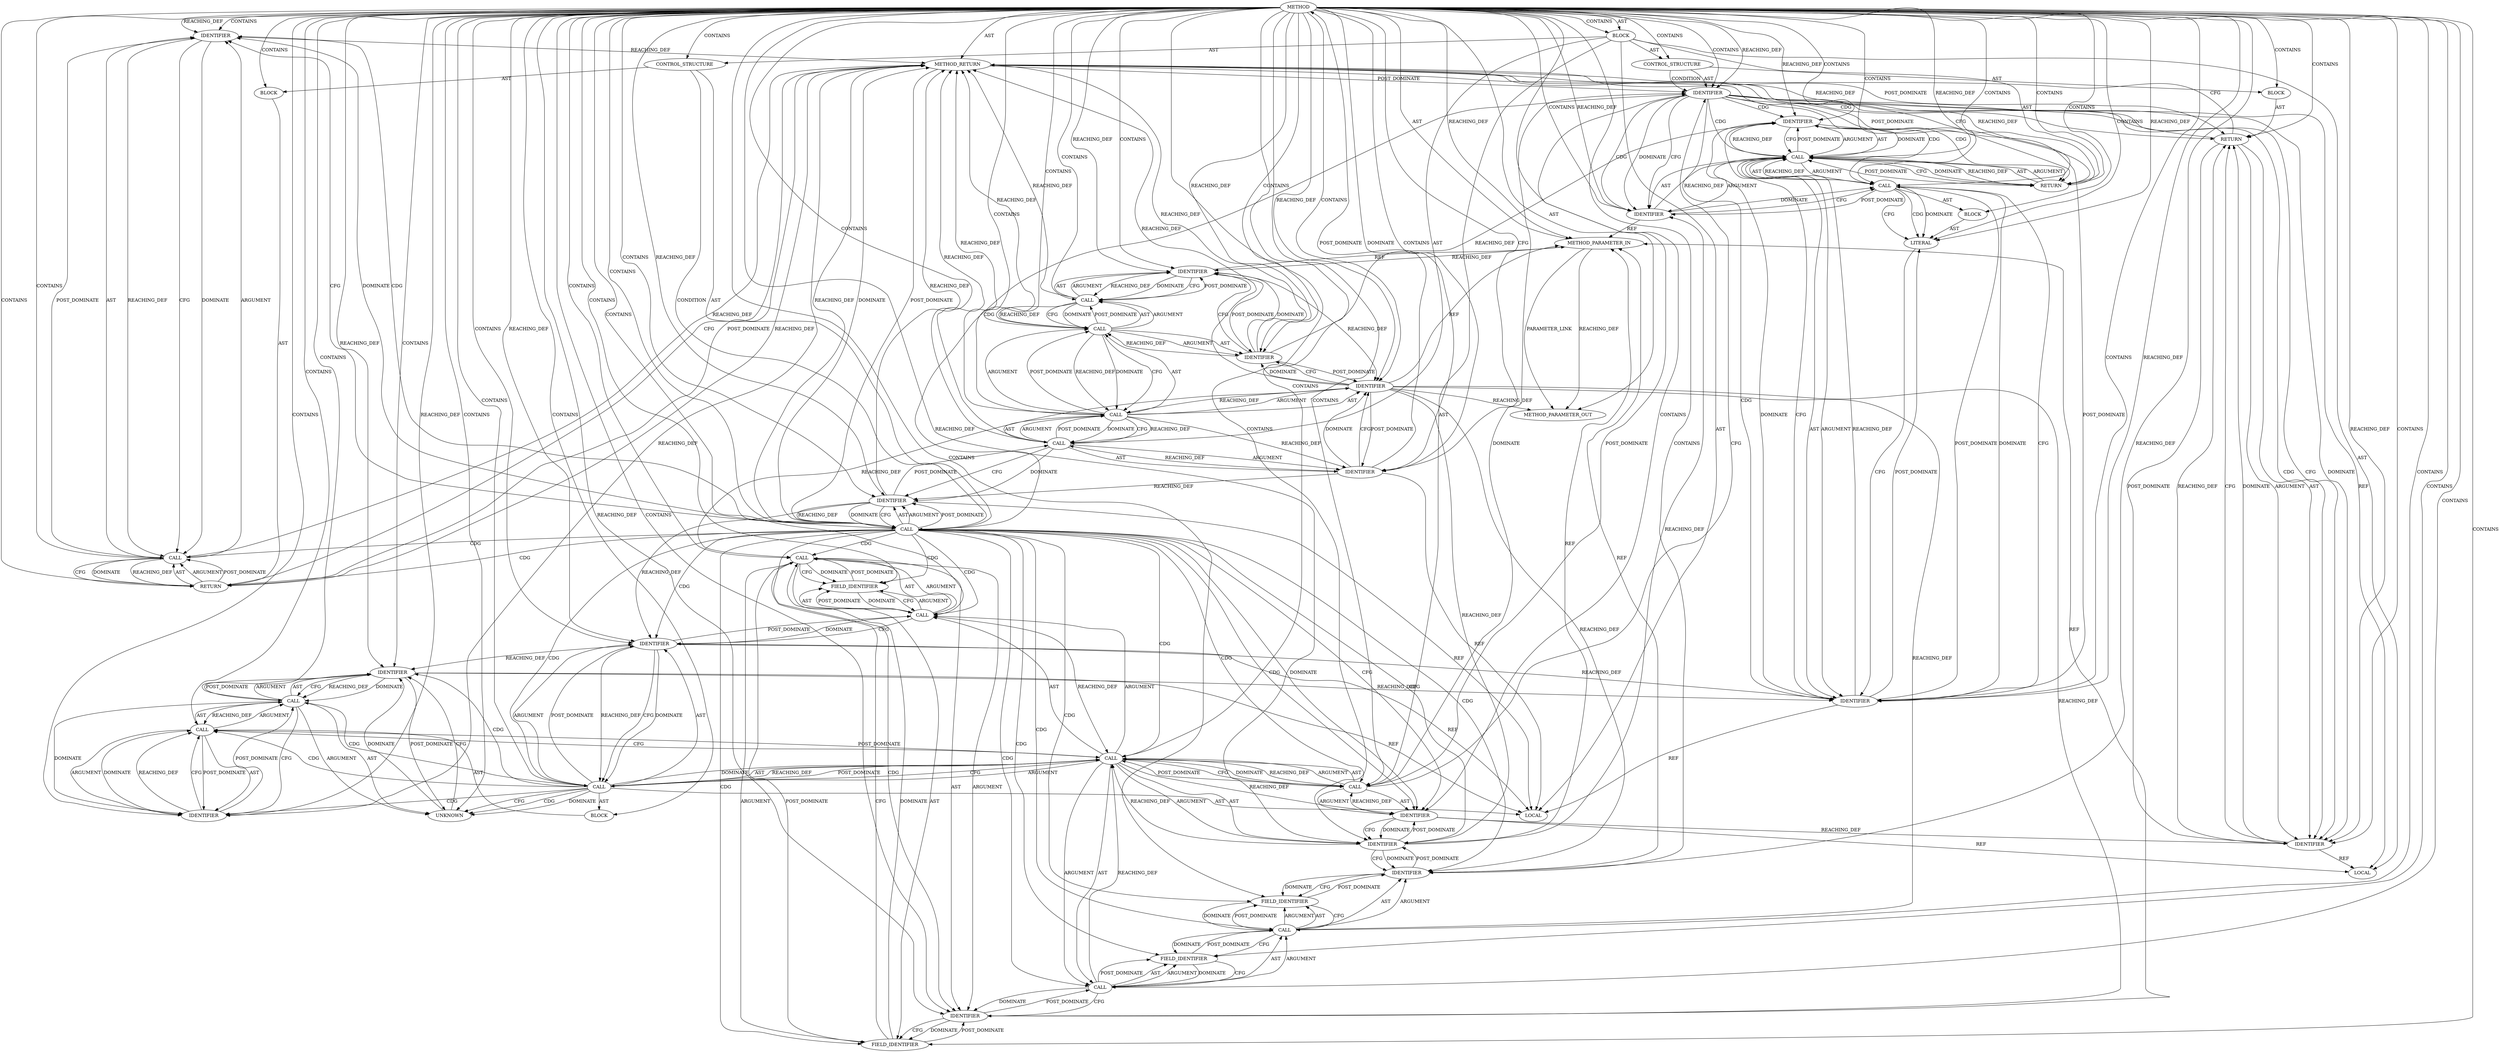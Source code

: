 digraph {
  4312 [label=METHOD COLUMN_NUMBER=1 LINE_NUMBER=1346 COLUMN_NUMBER_END=5 IS_EXTERNAL=false SIGNATURE="int prepare_auth_signature (ceph_connection*)" NAME="prepare_auth_signature" AST_PARENT_TYPE="TYPE_DECL" AST_PARENT_FULL_NAME="messenger_v2.c:<global>" ORDER=66 CODE="static int prepare_auth_signature(struct ceph_connection *con)
{
	void *buf;
	int ret;

	buf = alloc_conn_buf(con, head_onwire_len(SHA256_DIGEST_SIZE,
						  con_secure(con)));
	if (!buf)
		return -ENOMEM;

	ret = hmac_sha256(con, con->v2.in_sign_kvecs, con->v2.in_sign_kvec_cnt,
			  CTRL_BODY(buf));
	if (ret)
		return ret;

	return prepare_control(con, FRAME_TAG_AUTH_SIGNATURE, buf,
			       SHA256_DIGEST_SIZE);
}" FULL_NAME="prepare_auth_signature" LINE_NUMBER_END=1357 FILENAME="messenger_v2.c"]
  4331 [label=IDENTIFIER ORDER=1 ARGUMENT_INDEX=1 CODE="ENOMEM" COLUMN_NUMBER=11 LINE_NUMBER=1354 TYPE_FULL_NAME="ANY" NAME="ENOMEM"]
  4367 [label=METHOD_RETURN ORDER=3 CODE="RET" COLUMN_NUMBER=1 LINE_NUMBER=1346 TYPE_FULL_NAME="int" EVALUATION_STRATEGY="BY_VALUE"]
  4358 [label=IDENTIFIER ORDER=1 ARGUMENT_INDEX=-1 CODE="ret" COLUMN_NUMBER=10 LINE_NUMBER=1359 TYPE_FULL_NAME="int" NAME="ret"]
  4357 [label=RETURN ORDER=1 ARGUMENT_INDEX=1 CODE="return ret;" COLUMN_NUMBER=3 LINE_NUMBER=1359]
  4348 [label=BLOCK ORDER=3 ARGUMENT_INDEX=1 CODE="<empty>" TYPE_FULL_NAME="void"]
  4338 [label=IDENTIFIER ORDER=1 ARGUMENT_INDEX=1 CODE="con" COLUMN_NUMBER=25 LINE_NUMBER=1356 TYPE_FULL_NAME="ceph_connection*" NAME="con"]
  4328 [label=BLOCK ORDER=2 ARGUMENT_INDEX=-1 CODE="<empty>" COLUMN_NUMBER=3 LINE_NUMBER=1354 TYPE_FULL_NAME="void"]
  4366 [label=IDENTIFIER ORDER=4 ARGUMENT_INDEX=4 CODE="SHA256_DIGEST_SIZE" COLUMN_NUMBER=11 LINE_NUMBER=1362 TYPE_FULL_NAME="ANY" NAME="SHA256_DIGEST_SIZE"]
  4351 [label=UNKNOWN ORDER=1 PARSER_TYPE_NAME="CASTTypeId" ARGUMENT_INDEX=1 CODE="void *" COLUMN_NUMBER=6 LINE_NUMBER=1357 TYPE_FULL_NAME="<empty>" CONTAINED_REF="<empty>"]
  4364 [label=LITERAL ORDER=1 ARGUMENT_INDEX=1 CODE="7" COLUMN_NUMBER=30 LINE_NUMBER=1361 TYPE_FULL_NAME="int"]
  4330 [label=CALL ORDER=1 ARGUMENT_INDEX=-1 CODE="-ENOMEM" COLUMN_NUMBER=10 METHOD_FULL_NAME="<operator>.minus" LINE_NUMBER=1354 TYPE_FULL_NAME="<empty>" DISPATCH_TYPE="STATIC_DISPATCH" SIGNATURE="" NAME="<operator>.minus"]
  4355 [label=IDENTIFIER ORDER=1 ARGUMENT_INDEX=-1 CODE="ret" COLUMN_NUMBER=6 LINE_NUMBER=1358 TYPE_FULL_NAME="int" NAME="ret"]
  4323 [label=CALL ORDER=2 ARGUMENT_INDEX=2 CODE="con_secure(con)" COLUMN_NUMBER=9 METHOD_FULL_NAME="con_secure" LINE_NUMBER=1352 TYPE_FULL_NAME="<empty>" DISPATCH_TYPE="STATIC_DISPATCH" SIGNATURE="" NAME="con_secure"]
  4362 [label=CALL ORDER=2 ARGUMENT_INDEX=2 CODE="FRAME_TAG_AUTH_SIGNATURE" COLUMN_NUMBER=30 METHOD_FULL_NAME="messenger_v2.c:36:36:FRAME_TAG_AUTH_SIGNATURE:0" LINE_NUMBER=1361 TYPE_FULL_NAME="int" DISPATCH_TYPE="INLINED" SIGNATURE="" NAME="FRAME_TAG_AUTH_SIGNATURE"]
  4326 [label=CALL ORDER=1 ARGUMENT_INDEX=-1 CODE="!buf" COLUMN_NUMBER=6 METHOD_FULL_NAME="<operator>.logicalNot" LINE_NUMBER=1353 TYPE_FULL_NAME="<empty>" DISPATCH_TYPE="STATIC_DISPATCH" SIGNATURE="" NAME="<operator>.logicalNot"]
  4320 [label=IDENTIFIER ORDER=1 ARGUMENT_INDEX=1 CODE="con" COLUMN_NUMBER=23 LINE_NUMBER=1351 TYPE_FULL_NAME="ceph_connection*" NAME="con"]
  4356 [label=BLOCK ORDER=2 ARGUMENT_INDEX=-1 CODE="<empty>" COLUMN_NUMBER=3 LINE_NUMBER=1359 TYPE_FULL_NAME="void"]
  4319 [label=CALL ORDER=2 ARGUMENT_INDEX=2 CODE="alloc_conn_buf(con, head_onwire_len(SHA256_DIGEST_SIZE,
						  con_secure(con)))" COLUMN_NUMBER=8 METHOD_FULL_NAME="alloc_conn_buf" LINE_NUMBER=1351 TYPE_FULL_NAME="<empty>" DISPATCH_TYPE="STATIC_DISPATCH" SIGNATURE="" NAME="alloc_conn_buf"]
  4352 [label=IDENTIFIER ORDER=2 ARGUMENT_INDEX=2 CODE="buf" COLUMN_NUMBER=6 LINE_NUMBER=1357 TYPE_FULL_NAME="void*" NAME="buf"]
  4327 [label=IDENTIFIER ORDER=1 ARGUMENT_INDEX=1 CODE="buf" COLUMN_NUMBER=7 LINE_NUMBER=1353 TYPE_FULL_NAME="void*" NAME="buf"]
  4347 [label=IDENTIFIER ORDER=1 ARGUMENT_INDEX=1 CODE="buf" COLUMN_NUMBER=6 LINE_NUMBER=1357 TYPE_FULL_NAME="void*" NAME="buf"]
  4316 [label=LOCAL ORDER=2 CODE="int ret" COLUMN_NUMBER=6 LINE_NUMBER=1349 TYPE_FULL_NAME="int" NAME="ret"]
  4337 [label=CALL ORDER=1 ARGUMENT_INDEX=1 CODE="con->v2" COLUMN_NUMBER=25 METHOD_FULL_NAME="<operator>.indirectFieldAccess" LINE_NUMBER=1356 TYPE_FULL_NAME="<empty>" DISPATCH_TYPE="STATIC_DISPATCH" SIGNATURE="" NAME="<operator>.indirectFieldAccess"]
  4339 [label=FIELD_IDENTIFIER ORDER=2 ARGUMENT_INDEX=2 CODE="v2" COLUMN_NUMBER=25 LINE_NUMBER=1356 CANONICAL_NAME="v2"]
  4360 [label=CALL ORDER=1 ARGUMENT_INDEX=-1 CODE="prepare_control(con, FRAME_TAG_AUTH_SIGNATURE, buf,
			       SHA256_DIGEST_SIZE)" COLUMN_NUMBER=9 METHOD_FULL_NAME="prepare_control" LINE_NUMBER=1361 TYPE_FULL_NAME="<empty>" DISPATCH_TYPE="STATIC_DISPATCH" SIGNATURE="" NAME="prepare_control"]
  4346 [label=CALL ORDER=4 ARGUMENT_INDEX=4 CODE="CTRL_BODY(buf)" COLUMN_NUMBER=6 METHOD_FULL_NAME="messenger_v2.c:71:71:CTRL_BODY:1" LINE_NUMBER=1357 TYPE_FULL_NAME="ANY" DISPATCH_TYPE="INLINED" SIGNATURE="" NAME="CTRL_BODY"]
  4365 [label=IDENTIFIER ORDER=3 ARGUMENT_INDEX=3 CODE="buf" COLUMN_NUMBER=56 LINE_NUMBER=1361 TYPE_FULL_NAME="void*" NAME="buf"]
  4313 [label=METHOD_PARAMETER_IN ORDER=1 CODE="struct ceph_connection *con" IS_VARIADIC=false COLUMN_NUMBER=35 LINE_NUMBER=1346 TYPE_FULL_NAME="ceph_connection*" EVALUATION_STRATEGY="BY_VALUE" INDEX=1 NAME="con"]
  4341 [label=CALL ORDER=3 ARGUMENT_INDEX=3 CODE="con->v2.in_sign_kvec_cnt" COLUMN_NUMBER=48 METHOD_FULL_NAME="<operator>.fieldAccess" LINE_NUMBER=1356 TYPE_FULL_NAME="<empty>" DISPATCH_TYPE="STATIC_DISPATCH" SIGNATURE="" NAME="<operator>.fieldAccess"]
  4334 [label=CALL ORDER=2 ARGUMENT_INDEX=2 CODE="hmac_sha256(con, con->v2.in_sign_kvecs, con->v2.in_sign_kvec_cnt,
			  CTRL_BODY(buf))" COLUMN_NUMBER=8 METHOD_FULL_NAME="hmac_sha256" LINE_NUMBER=1356 TYPE_FULL_NAME="<empty>" DISPATCH_TYPE="STATIC_DISPATCH" SIGNATURE="" NAME="hmac_sha256"]
  4336 [label=CALL ORDER=2 ARGUMENT_INDEX=2 CODE="con->v2.in_sign_kvecs" COLUMN_NUMBER=25 METHOD_FULL_NAME="<operator>.fieldAccess" LINE_NUMBER=1356 TYPE_FULL_NAME="<empty>" DISPATCH_TYPE="STATIC_DISPATCH" SIGNATURE="" NAME="<operator>.fieldAccess"]
  4363 [label=BLOCK ORDER=1 ARGUMENT_INDEX=1 CODE="<empty>" TYPE_FULL_NAME="void"]
  4325 [label=CONTROL_STRUCTURE CONTROL_STRUCTURE_TYPE="IF" ORDER=4 PARSER_TYPE_NAME="CASTIfStatement" ARGUMENT_INDEX=-1 CODE="if (!buf)" COLUMN_NUMBER=2 LINE_NUMBER=1353]
  4361 [label=IDENTIFIER ORDER=1 ARGUMENT_INDEX=1 CODE="con" COLUMN_NUMBER=25 LINE_NUMBER=1361 TYPE_FULL_NAME="ceph_connection*" NAME="con"]
  4318 [label=IDENTIFIER ORDER=1 ARGUMENT_INDEX=1 CODE="buf" COLUMN_NUMBER=2 LINE_NUMBER=1351 TYPE_FULL_NAME="void*" NAME="buf"]
  4324 [label=IDENTIFIER ORDER=1 ARGUMENT_INDEX=1 CODE="con" COLUMN_NUMBER=20 LINE_NUMBER=1352 TYPE_FULL_NAME="ceph_connection*" NAME="con"]
  4340 [label=FIELD_IDENTIFIER ORDER=2 ARGUMENT_INDEX=2 CODE="in_sign_kvecs" COLUMN_NUMBER=25 LINE_NUMBER=1356 CANONICAL_NAME="in_sign_kvecs"]
  4333 [label=IDENTIFIER ORDER=1 ARGUMENT_INDEX=1 CODE="ret" COLUMN_NUMBER=2 LINE_NUMBER=1356 TYPE_FULL_NAME="int" NAME="ret"]
  4321 [label=CALL ORDER=2 ARGUMENT_INDEX=2 CODE="head_onwire_len(SHA256_DIGEST_SIZE,
						  con_secure(con))" COLUMN_NUMBER=28 METHOD_FULL_NAME="head_onwire_len" LINE_NUMBER=1351 TYPE_FULL_NAME="<empty>" DISPATCH_TYPE="STATIC_DISPATCH" SIGNATURE="" NAME="head_onwire_len"]
  4359 [label=RETURN ORDER=7 ARGUMENT_INDEX=-1 CODE="return prepare_control(con, FRAME_TAG_AUTH_SIGNATURE, buf,
			       SHA256_DIGEST_SIZE);" COLUMN_NUMBER=2 LINE_NUMBER=1361]
  13140 [label=METHOD_PARAMETER_OUT ORDER=1 CODE="struct ceph_connection *con" IS_VARIADIC=false COLUMN_NUMBER=35 LINE_NUMBER=1346 TYPE_FULL_NAME="ceph_connection*" EVALUATION_STRATEGY="BY_VALUE" INDEX=1 NAME="con"]
  4314 [label=BLOCK ORDER=2 ARGUMENT_INDEX=-1 CODE="{
	void *buf;
	int ret;

	buf = alloc_conn_buf(con, head_onwire_len(SHA256_DIGEST_SIZE,
						  con_secure(con)));
	if (!buf)
		return -ENOMEM;

	ret = hmac_sha256(con, con->v2.in_sign_kvecs, con->v2.in_sign_kvec_cnt,
			  CTRL_BODY(buf));
	if (ret)
		return ret;

	return prepare_control(con, FRAME_TAG_AUTH_SIGNATURE, buf,
			       SHA256_DIGEST_SIZE);
}" COLUMN_NUMBER=1 LINE_NUMBER=1347 TYPE_FULL_NAME="void"]
  4345 [label=FIELD_IDENTIFIER ORDER=2 ARGUMENT_INDEX=2 CODE="in_sign_kvec_cnt" COLUMN_NUMBER=48 LINE_NUMBER=1356 CANONICAL_NAME="in_sign_kvec_cnt"]
  4343 [label=IDENTIFIER ORDER=1 ARGUMENT_INDEX=1 CODE="con" COLUMN_NUMBER=48 LINE_NUMBER=1356 TYPE_FULL_NAME="ceph_connection*" NAME="con"]
  4335 [label=IDENTIFIER ORDER=1 ARGUMENT_INDEX=1 CODE="con" COLUMN_NUMBER=20 LINE_NUMBER=1356 TYPE_FULL_NAME="ceph_connection*" NAME="con"]
  4317 [label=CALL ORDER=3 ARGUMENT_INDEX=-1 CODE="buf = alloc_conn_buf(con, head_onwire_len(SHA256_DIGEST_SIZE,
						  con_secure(con)))" COLUMN_NUMBER=2 METHOD_FULL_NAME="<operator>.assignment" LINE_NUMBER=1351 TYPE_FULL_NAME="<empty>" DISPATCH_TYPE="STATIC_DISPATCH" SIGNATURE="" NAME="<operator>.assignment"]
  4344 [label=FIELD_IDENTIFIER ORDER=2 ARGUMENT_INDEX=2 CODE="v2" COLUMN_NUMBER=48 LINE_NUMBER=1356 CANONICAL_NAME="v2"]
  4315 [label=LOCAL ORDER=1 CODE="void* buf" COLUMN_NUMBER=7 LINE_NUMBER=1348 TYPE_FULL_NAME="void*" NAME="buf"]
  4329 [label=RETURN ORDER=1 ARGUMENT_INDEX=1 CODE="return -ENOMEM;" COLUMN_NUMBER=3 LINE_NUMBER=1354]
  4353 [label=IDENTIFIER ORDER=2 ARGUMENT_INDEX=2 CODE="CEPH_PREAMBLE_LEN" COLUMN_NUMBER=6 LINE_NUMBER=1357 TYPE_FULL_NAME="ANY" NAME="CEPH_PREAMBLE_LEN"]
  4350 [label=CALL ORDER=1 ARGUMENT_INDEX=1 CODE="(void *)(buf)" COLUMN_NUMBER=6 METHOD_FULL_NAME="<operator>.cast" LINE_NUMBER=1357 TYPE_FULL_NAME="<empty>" DISPATCH_TYPE="STATIC_DISPATCH" SIGNATURE="" NAME="<operator>.cast"]
  4322 [label=IDENTIFIER ORDER=1 ARGUMENT_INDEX=1 CODE="SHA256_DIGEST_SIZE" COLUMN_NUMBER=44 LINE_NUMBER=1351 TYPE_FULL_NAME="ANY" NAME="SHA256_DIGEST_SIZE"]
  4349 [label=CALL ORDER=1 ARGUMENT_INDEX=1 CODE="(void *)(buf) + CEPH_PREAMBLE_LEN" COLUMN_NUMBER=6 METHOD_FULL_NAME="<operator>.addition" LINE_NUMBER=1357 TYPE_FULL_NAME="<empty>" DISPATCH_TYPE="STATIC_DISPATCH" SIGNATURE="" NAME="<operator>.addition"]
  4332 [label=CALL ORDER=5 ARGUMENT_INDEX=-1 CODE="ret = hmac_sha256(con, con->v2.in_sign_kvecs, con->v2.in_sign_kvec_cnt,
			  CTRL_BODY(buf))" COLUMN_NUMBER=2 METHOD_FULL_NAME="<operator>.assignment" LINE_NUMBER=1356 TYPE_FULL_NAME="<empty>" DISPATCH_TYPE="STATIC_DISPATCH" SIGNATURE="" NAME="<operator>.assignment"]
  4342 [label=CALL ORDER=1 ARGUMENT_INDEX=1 CODE="con->v2" COLUMN_NUMBER=48 METHOD_FULL_NAME="<operator>.indirectFieldAccess" LINE_NUMBER=1356 TYPE_FULL_NAME="<empty>" DISPATCH_TYPE="STATIC_DISPATCH" SIGNATURE="" NAME="<operator>.indirectFieldAccess"]
  4354 [label=CONTROL_STRUCTURE CONTROL_STRUCTURE_TYPE="IF" ORDER=6 PARSER_TYPE_NAME="CASTIfStatement" ARGUMENT_INDEX=-1 CODE="if (ret)" COLUMN_NUMBER=2 LINE_NUMBER=1358]
  4326 -> 4345 [label=CDG ]
  4326 -> 4331 [label=CDG ]
  4312 -> 4313 [label=REACHING_DEF VARIABLE=""]
  4365 -> 4360 [label=REACHING_DEF VARIABLE="buf"]
  4361 -> 4313 [label=REF ]
  4341 -> 4345 [label=ARGUMENT ]
  4330 -> 4329 [label=CFG ]
  4312 -> 4365 [label=CONTAINS ]
  4334 -> 4341 [label=ARGUMENT ]
  4354 -> 4355 [label=CONDITION ]
  4362 -> 4365 [label=DOMINATE ]
  4312 -> 4356 [label=CONTAINS ]
  4312 -> 4340 [label=CONTAINS ]
  4321 -> 4322 [label=ARGUMENT ]
  4349 -> 4334 [label=CFG ]
  4320 -> 4335 [label=REACHING_DEF VARIABLE="con"]
  4312 -> 4358 [label=REACHING_DEF VARIABLE=""]
  4312 -> 4338 [label=CONTAINS ]
  4318 -> 4320 [label=DOMINATE ]
  4346 -> 4315 [label=AST ]
  4361 -> 4360 [label=REACHING_DEF VARIABLE="con"]
  4312 -> 4366 [label=REACHING_DEF VARIABLE=""]
  4317 -> 4319 [label=AST ]
  4312 -> 4320 [label=REACHING_DEF VARIABLE=""]
  4319 -> 4320 [label=ARGUMENT ]
  4322 -> 4321 [label=REACHING_DEF VARIABLE="SHA256_DIGEST_SIZE"]
  4362 -> 4360 [label=REACHING_DEF VARIABLE="FRAME_TAG_AUTH_SIGNATURE"]
  4320 -> 13140 [label=REACHING_DEF VARIABLE="con"]
  4312 -> 4341 [label=CONTAINS ]
  4312 -> 4353 [label=REACHING_DEF VARIABLE=""]
  4347 -> 4352 [label=REACHING_DEF VARIABLE="buf"]
  4312 -> 4347 [label=REACHING_DEF VARIABLE=""]
  4320 -> 4343 [label=REACHING_DEF VARIABLE="con"]
  4317 -> 4327 [label=DOMINATE ]
  4332 -> 4334 [label=ARGUMENT ]
  4366 -> 4360 [label=DOMINATE ]
  4319 -> 4321 [label=AST ]
  4320 -> 4322 [label=CFG ]
  4351 -> 4352 [label=CFG ]
  4312 -> 4332 [label=CONTAINS ]
  4312 -> 4337 [label=CONTAINS ]
  4312 -> 4344 [label=CONTAINS ]
  4333 -> 4316 [label=REF ]
  4343 -> 4344 [label=CFG ]
  4359 -> 4360 [label=AST ]
  4363 -> 4364 [label=AST ]
  4338 -> 4335 [label=POST_DOMINATE ]
  4346 -> 4352 [label=CDG ]
  4319 -> 4318 [label=REACHING_DEF VARIABLE="alloc_conn_buf(con, head_onwire_len(SHA256_DIGEST_SIZE,
						  con_secure(con)))"]
  4359 -> 4367 [label=CFG ]
  4319 -> 4317 [label=DOMINATE ]
  4312 -> 4325 [label=CONTAINS ]
  4337 -> 4340 [label=CFG ]
  4360 -> 4359 [label=CFG ]
  4322 -> 4367 [label=REACHING_DEF VARIABLE="SHA256_DIGEST_SIZE"]
  4312 -> 4320 [label=CONTAINS ]
  4312 -> 4317 [label=CONTAINS ]
  4352 -> 4350 [label=CFG ]
  4337 -> 4339 [label=POST_DOMINATE ]
  4355 -> 4361 [label=CDG ]
  4362 -> 4364 [label=CFG ]
  4349 -> 4353 [label=POST_DOMINATE ]
  4329 -> 4330 [label=AST ]
  4333 -> 4358 [label=REACHING_DEF VARIABLE="ret"]
  4365 -> 4366 [label=DOMINATE ]
  4326 -> 4341 [label=CDG ]
  4359 -> 4360 [label=ARGUMENT ]
  4328 -> 4329 [label=AST ]
  4312 -> 4327 [label=CONTAINS ]
  4312 -> 4323 [label=CONTAINS ]
  4367 -> 4329 [label=POST_DOMINATE ]
  4326 -> 4335 [label=CDG ]
  4341 -> 4334 [label=REACHING_DEF VARIABLE="con->v2.in_sign_kvec_cnt"]
  4321 -> 4323 [label=POST_DOMINATE ]
  4337 -> 4339 [label=ARGUMENT ]
  4337 -> 4338 [label=AST ]
  4335 -> 4338 [label=DOMINATE ]
  4319 -> 4320 [label=AST ]
  4365 -> 4315 [label=REF ]
  4360 -> 4361 [label=ARGUMENT ]
  4312 -> 4339 [label=CONTAINS ]
  4326 -> 4334 [label=CDG ]
  4366 -> 4360 [label=REACHING_DEF VARIABLE="SHA256_DIGEST_SIZE"]
  4335 -> 4361 [label=REACHING_DEF VARIABLE="con"]
  4367 -> 4359 [label=POST_DOMINATE ]
  4339 -> 4337 [label=CFG ]
  4338 -> 4339 [label=DOMINATE ]
  4334 -> 4333 [label=REACHING_DEF VARIABLE="hmac_sha256(con, con->v2.in_sign_kvecs, con->v2.in_sign_kvec_cnt,
			  CTRL_BODY(buf))"]
  4355 -> 4366 [label=CDG ]
  4331 -> 4330 [label=REACHING_DEF VARIABLE="ENOMEM"]
  4324 -> 4323 [label=REACHING_DEF VARIABLE="con"]
  4326 -> 4338 [label=CDG ]
  4330 -> 4331 [label=ARGUMENT ]
  4312 -> 4357 [label=CONTAINS ]
  4347 -> 4346 [label=REACHING_DEF VARIABLE="buf"]
  4341 -> 4347 [label=CFG ]
  4343 -> 4336 [label=POST_DOMINATE ]
  4327 -> 4326 [label=CFG ]
  4326 -> 4346 [label=CDG ]
  4317 -> 4319 [label=ARGUMENT ]
  4332 -> 4333 [label=AST ]
  4346 -> 4353 [label=CDG ]
  4359 -> 4360 [label=POST_DOMINATE ]
  4318 -> 4327 [label=REACHING_DEF VARIABLE="buf"]
  4337 -> 4338 [label=ARGUMENT ]
  4341 -> 4347 [label=DOMINATE ]
  4360 -> 4366 [label=POST_DOMINATE ]
  4350 -> 4349 [label=REACHING_DEF VARIABLE="(void *)(buf)"]
  4357 -> 4358 [label=POST_DOMINATE ]
  4332 -> 4355 [label=CFG ]
  4346 -> 4351 [label=CDG ]
  4326 -> 4340 [label=CDG ]
  4344 -> 4342 [label=CFG ]
  4326 -> 4327 [label=AST ]
  4362 -> 4361 [label=POST_DOMINATE ]
  4329 -> 4330 [label=ARGUMENT ]
  4323 -> 4324 [label=POST_DOMINATE ]
  4312 -> 4343 [label=REACHING_DEF VARIABLE=""]
  4321 -> 4319 [label=REACHING_DEF VARIABLE="head_onwire_len(SHA256_DIGEST_SIZE,
						  con_secure(con))"]
  4323 -> 4324 [label=AST ]
  4337 -> 4340 [label=DOMINATE ]
  4365 -> 4366 [label=CFG ]
  4339 -> 4337 [label=DOMINATE ]
  4355 -> 4357 [label=CDG ]
  4326 -> 4330 [label=CDG ]
  4312 -> 4330 [label=CONTAINS ]
  4352 -> 4351 [label=POST_DOMINATE ]
  4360 -> 4365 [label=ARGUMENT ]
  4312 -> 4362 [label=CONTAINS ]
  4355 -> 4332 [label=POST_DOMINATE ]
  4312 -> 4345 [label=CONTAINS ]
  4326 -> 4333 [label=CDG ]
  4312 -> 4334 [label=CONTAINS ]
  4350 -> 4351 [label=AST ]
  4312 -> 4343 [label=CONTAINS ]
  4312 -> 4361 [label=REACHING_DEF VARIABLE=""]
  4341 -> 4345 [label=AST ]
  4342 -> 4343 [label=ARGUMENT ]
  4327 -> 4326 [label=REACHING_DEF VARIABLE="buf"]
  4324 -> 4322 [label=POST_DOMINATE ]
  4336 -> 4337 [label=AST ]
  4312 -> 4327 [label=REACHING_DEF VARIABLE=""]
  4312 -> 4326 [label=CONTAINS ]
  4346 -> 4347 [label=AST ]
  4312 -> 4318 [label=DOMINATE ]
  4319 -> 4367 [label=REACHING_DEF VARIABLE="alloc_conn_buf(con, head_onwire_len(SHA256_DIGEST_SIZE,
						  con_secure(con)))"]
  4323 -> 4321 [label=REACHING_DEF VARIABLE="con_secure(con)"]
  4312 -> 4355 [label=CONTAINS ]
  4342 -> 4344 [label=AST ]
  4326 -> 4343 [label=CDG ]
  4326 -> 4347 [label=CDG ]
  4312 -> 4318 [label=CONTAINS ]
  4360 -> 4362 [label=AST ]
  4352 -> 4350 [label=REACHING_DEF VARIABLE="buf"]
  4349 -> 4350 [label=ARGUMENT ]
  4312 -> 4362 [label=REACHING_DEF VARIABLE=""]
  4359 -> 4367 [label=REACHING_DEF VARIABLE="<RET>"]
  4312 -> 4328 [label=CONTAINS ]
  4336 -> 4343 [label=CFG ]
  4350 -> 4353 [label=CFG ]
  4323 -> 4324 [label=ARGUMENT ]
  4337 -> 4339 [label=AST ]
  4329 -> 4367 [label=CFG ]
  4321 -> 4323 [label=AST ]
  4318 -> 4315 [label=REF ]
  4352 -> 4350 [label=DOMINATE ]
  4355 -> 4358 [label=CFG ]
  4331 -> 4330 [label=CFG ]
  4347 -> 4365 [label=REACHING_DEF VARIABLE="buf"]
  4317 -> 4318 [label=ARGUMENT ]
  4357 -> 4367 [label=CFG ]
  4341 -> 4342 [label=AST ]
  4367 -> 4326 [label=POST_DOMINATE ]
  4336 -> 4340 [label=POST_DOMINATE ]
  4352 -> 4315 [label=REF ]
  4350 -> 4352 [label=POST_DOMINATE ]
  4326 -> 4327 [label=ARGUMENT ]
  4314 -> 4315 [label=AST ]
  4312 -> 4354 [label=CONTAINS ]
  4335 -> 4338 [label=CFG ]
  4320 -> 4322 [label=DOMINATE ]
  4346 -> 4351 [label=DOMINATE ]
  4325 -> 4326 [label=CONDITION ]
  4355 -> 4358 [label=CDG ]
  4334 -> 4332 [label=CFG ]
  4326 -> 4336 [label=CDG ]
  4330 -> 4329 [label=DOMINATE ]
  4312 -> 4352 [label=REACHING_DEF VARIABLE=""]
  4327 -> 4315 [label=REF ]
  4312 -> 4353 [label=CONTAINS ]
  4334 -> 4332 [label=DOMINATE ]
  4338 -> 4339 [label=CFG ]
  4318 -> 4317 [label=REACHING_DEF VARIABLE="buf"]
  4339 -> 4338 [label=POST_DOMINATE ]
  4362 -> 4364 [label=DOMINATE ]
  4355 -> 4358 [label=DOMINATE ]
  4322 -> 4366 [label=REACHING_DEF VARIABLE="SHA256_DIGEST_SIZE"]
  4320 -> 4338 [label=REACHING_DEF VARIABLE="con"]
  4312 -> 4351 [label=CONTAINS ]
  4312 -> 4364 [label=REACHING_DEF VARIABLE=""]
  4317 -> 4327 [label=CFG ]
  4366 -> 4365 [label=POST_DOMINATE ]
  4343 -> 4344 [label=DOMINATE ]
  4312 -> 4348 [label=CONTAINS ]
  4358 -> 4316 [label=REF ]
  4312 -> 4314 [label=AST ]
  4353 -> 4367 [label=REACHING_DEF VARIABLE="CEPH_PREAMBLE_LEN"]
  4329 -> 4367 [label=REACHING_DEF VARIABLE="<RET>"]
  4312 -> 4360 [label=CONTAINS ]
  4347 -> 4341 [label=POST_DOMINATE ]
  4326 -> 4339 [label=CDG ]
  4312 -> 4355 [label=REACHING_DEF VARIABLE=""]
  4326 -> 4355 [label=CDG ]
  4346 -> 4348 [label=AST ]
  4344 -> 4343 [label=POST_DOMINATE ]
  4360 -> 4366 [label=ARGUMENT ]
  4326 -> 4344 [label=CDG ]
  4312 -> 4322 [label=REACHING_DEF VARIABLE=""]
  4342 -> 4345 [label=DOMINATE ]
  4312 -> 4314 [label=CONTAINS ]
  4326 -> 4331 [label=CFG ]
  4333 -> 4335 [label=CFG ]
  4312 -> 4331 [label=REACHING_DEF VARIABLE=""]
  4326 -> 4333 [label=DOMINATE ]
  4347 -> 4346 [label=CFG ]
  4313 -> 4324 [label=REACHING_DEF VARIABLE="con"]
  4312 -> 4335 [label=REACHING_DEF VARIABLE=""]
  4319 -> 4317 [label=CFG ]
  4355 -> 4361 [label=DOMINATE ]
  4332 -> 4334 [label=AST ]
  4353 -> 4350 [label=POST_DOMINATE ]
  4336 -> 4340 [label=AST ]
  4345 -> 4342 [label=POST_DOMINATE ]
  4325 -> 4328 [label=AST ]
  4343 -> 4313 [label=REF ]
  4350 -> 4353 [label=DOMINATE ]
  4335 -> 4334 [label=REACHING_DEF VARIABLE="con"]
  4326 -> 4329 [label=CDG ]
  4365 -> 4362 [label=POST_DOMINATE ]
  4320 -> 4337 [label=REACHING_DEF VARIABLE="con"]
  4326 -> 4337 [label=CDG ]
  4327 -> 4317 [label=POST_DOMINATE ]
  4320 -> 4367 [label=REACHING_DEF VARIABLE="con"]
  4346 -> 4334 [label=CFG ]
  4318 -> 4320 [label=CFG ]
  4312 -> 4367 [label=AST ]
  4312 -> 4333 [label=CONTAINS ]
  4324 -> 4323 [label=CFG ]
  4336 -> 4337 [label=ARGUMENT ]
  4362 -> 4365 [label=CFG ]
  4320 -> 4319 [label=REACHING_DEF VARIABLE="con"]
  4335 -> 4313 [label=REF ]
  4331 -> 4367 [label=REACHING_DEF VARIABLE="ENOMEM"]
  4345 -> 4341 [label=CFG ]
  4336 -> 4343 [label=DOMINATE ]
  4326 -> 4367 [label=REACHING_DEF VARIABLE="!buf"]
  4360 -> 4359 [label=DOMINATE ]
  4334 -> 4332 [label=REACHING_DEF VARIABLE="hmac_sha256(con, con->v2.in_sign_kvecs, con->v2.in_sign_kvec_cnt,
			  CTRL_BODY(buf))"]
  4355 -> 4361 [label=CFG ]
  4324 -> 4313 [label=REF ]
  4348 -> 4349 [label=AST ]
  4360 -> 4365 [label=AST ]
  4350 -> 4352 [label=ARGUMENT ]
  4358 -> 4357 [label=REACHING_DEF VARIABLE="ret"]
  4334 -> 4346 [label=POST_DOMINATE ]
  4319 -> 4317 [label=REACHING_DEF VARIABLE="alloc_conn_buf(con, head_onwire_len(SHA256_DIGEST_SIZE,
						  con_secure(con)))"]
  4358 -> 4357 [label=CFG ]
  4320 -> 4342 [label=REACHING_DEF VARIABLE="con"]
  4367 -> 4357 [label=POST_DOMINATE ]
  4322 -> 4324 [label=DOMINATE ]
  4323 -> 4321 [label=CFG ]
  4330 -> 4367 [label=REACHING_DEF VARIABLE="-ENOMEM"]
  4322 -> 4320 [label=POST_DOMINATE ]
  4312 -> 4331 [label=CONTAINS ]
  4312 -> 4346 [label=CONTAINS ]
  4366 -> 4360 [label=CFG ]
  4318 -> 4312 [label=POST_DOMINATE ]
  4314 -> 4332 [label=AST ]
  4334 -> 4346 [label=ARGUMENT ]
  4364 -> 4365 [label=CFG ]
  4313 -> 13140 [label=PARAMETER_LINK ]
  4312 -> 4347 [label=CONTAINS ]
  4320 -> 4318 [label=POST_DOMINATE ]
  4353 -> 4349 [label=DOMINATE ]
  4314 -> 4359 [label=AST ]
  4330 -> 4331 [label=AST ]
  4312 -> 4361 [label=CONTAINS ]
  4312 -> 4313 [label=AST ]
  4330 -> 4331 [label=POST_DOMINATE ]
  4324 -> 4320 [label=REACHING_DEF VARIABLE="con"]
  4346 -> 4347 [label=ARGUMENT ]
  4330 -> 4329 [label=REACHING_DEF VARIABLE="-ENOMEM"]
  4321 -> 4323 [label=ARGUMENT ]
  4321 -> 4319 [label=CFG ]
  4312 -> 4359 [label=CONTAINS ]
  4312 -> 4322 [label=CONTAINS ]
  4362 -> 4364 [label=CDG ]
  4346 -> 4347 [label=POST_DOMINATE ]
  4320 -> 4313 [label=REF ]
  4345 -> 4341 [label=DOMINATE ]
  4367 -> 4355 [label=POST_DOMINATE ]
  4312 -> 4338 [label=REACHING_DEF VARIABLE=""]
  4321 -> 4322 [label=AST ]
  4312 -> 4329 [label=CONTAINS ]
  4361 -> 4362 [label=DOMINATE ]
  4312 -> 4349 [label=CONTAINS ]
  4314 -> 4354 [label=AST ]
  4336 -> 4334 [label=REACHING_DEF VARIABLE="con->v2.in_sign_kvecs"]
  4333 -> 4332 [label=REACHING_DEF VARIABLE="ret"]
  4331 -> 4330 [label=DOMINATE ]
  4360 -> 4361 [label=AST ]
  4327 -> 4326 [label=DOMINATE ]
  4349 -> 4353 [label=ARGUMENT ]
  4346 -> 4334 [label=REACHING_DEF VARIABLE="CTRL_BODY(buf)"]
  4355 -> 4316 [label=REF ]
  4347 -> 4315 [label=REF ]
  4326 -> 4332 [label=CDG ]
  4312 -> 4336 [label=CONTAINS ]
  4312 -> 4342 [label=CONTAINS ]
  4317 -> 4319 [label=POST_DOMINATE ]
  4319 -> 4321 [label=ARGUMENT ]
  4338 -> 4313 [label=REF ]
  4334 -> 4336 [label=ARGUMENT ]
  4354 -> 4356 [label=AST ]
  4357 -> 4367 [label=REACHING_DEF VARIABLE="<RET>"]
  4312 -> 4318 [label=CFG ]
  4334 -> 4335 [label=ARGUMENT ]
  4360 -> 4359 [label=REACHING_DEF VARIABLE="prepare_control(con, FRAME_TAG_AUTH_SIGNATURE, buf,
			       SHA256_DIGEST_SIZE)"]
  4313 -> 13140 [label=REACHING_DEF VARIABLE="con"]
  4327 -> 4347 [label=REACHING_DEF VARIABLE="buf"]
  4353 -> 4349 [label=REACHING_DEF VARIABLE="CEPH_PREAMBLE_LEN"]
  4354 -> 4355 [label=AST ]
  4312 -> 4363 [label=CONTAINS ]
  4352 -> 4365 [label=REACHING_DEF VARIABLE="buf"]
  4362 -> 4363 [label=AST ]
  4358 -> 4357 [label=DOMINATE ]
  4346 -> 4351 [label=CFG ]
  4324 -> 4323 [label=DOMINATE ]
  4365 -> 4364 [label=POST_DOMINATE ]
  4326 -> 4342 [label=CDG ]
  4333 -> 4335 [label=DOMINATE ]
  4312 -> 4366 [label=CONTAINS ]
  4312 -> 4365 [label=REACHING_DEF VARIABLE=""]
  4312 -> 4324 [label=REACHING_DEF VARIABLE=""]
  4334 -> 4341 [label=AST ]
  4321 -> 4367 [label=REACHING_DEF VARIABLE="head_onwire_len(SHA256_DIGEST_SIZE,
						  con_secure(con))"]
  4312 -> 4324 [label=CONTAINS ]
  4342 -> 4343 [label=AST ]
  4342 -> 4345 [label=CFG ]
  4322 -> 4324 [label=CFG ]
  4314 -> 4316 [label=AST ]
  4341 -> 4342 [label=ARGUMENT ]
  4346 -> 4334 [label=DOMINATE ]
  4312 -> 4352 [label=CONTAINS ]
  4332 -> 4355 [label=DOMINATE ]
  4317 -> 4367 [label=REACHING_DEF VARIABLE="buf = alloc_conn_buf(con, head_onwire_len(SHA256_DIGEST_SIZE,
						  con_secure(con)))"]
  4346 -> 4350 [label=CDG ]
  4335 -> 4333 [label=POST_DOMINATE ]
  4312 -> 4319 [label=CONTAINS ]
  4341 -> 4345 [label=POST_DOMINATE ]
  4332 -> 4334 [label=POST_DOMINATE ]
  4312 -> 13140 [label=AST ]
  4360 -> 4366 [label=AST ]
  4323 -> 4367 [label=REACHING_DEF VARIABLE="con_secure(con)"]
  4336 -> 4340 [label=ARGUMENT ]
  4360 -> 4362 [label=ARGUMENT ]
  4317 -> 4318 [label=AST ]
  4340 -> 4336 [label=CFG ]
  4349 -> 4353 [label=AST ]
  4327 -> 4367 [label=REACHING_DEF VARIABLE="buf"]
  4326 -> 4367 [label=DOMINATE ]
  4342 -> 4344 [label=POST_DOMINATE ]
  4314 -> 4325 [label=AST ]
  4326 -> 4333 [label=CFG ]
  4321 -> 4319 [label=DOMINATE ]
  4312 -> 4335 [label=CONTAINS ]
  4329 -> 4330 [label=POST_DOMINATE ]
  4314 -> 4317 [label=AST ]
  4350 -> 4351 [label=ARGUMENT ]
  4356 -> 4357 [label=AST ]
  4347 -> 4346 [label=DOMINATE ]
  4361 -> 4362 [label=CFG ]
  4312 -> 4350 [label=CONTAINS ]
  4357 -> 4358 [label=ARGUMENT ]
  4319 -> 4321 [label=POST_DOMINATE ]
  4342 -> 4344 [label=ARGUMENT ]
  4334 -> 4349 [label=POST_DOMINATE ]
  4350 -> 4352 [label=AST ]
  4312 -> 4358 [label=CONTAINS ]
  4334 -> 4335 [label=AST ]
  4326 -> 4327 [label=POST_DOMINATE ]
  4355 -> 4360 [label=CDG ]
  4349 -> 4350 [label=AST ]
  4355 -> 4359 [label=CDG ]
  4355 -> 4362 [label=CDG ]
  4312 -> 4364 [label=CONTAINS ]
  4340 -> 4336 [label=DOMINATE ]
  4332 -> 4333 [label=ARGUMENT ]
  4334 -> 4346 [label=AST ]
  4312 -> 4321 [label=CONTAINS ]
  4355 -> 4365 [label=CDG ]
  4326 -> 4331 [label=DOMINATE ]
  4357 -> 4358 [label=AST ]
  4353 -> 4349 [label=CFG ]
  4325 -> 4326 [label=AST ]
  4346 -> 4349 [label=CDG ]
  4334 -> 4336 [label=AST ]
  4351 -> 4352 [label=DOMINATE ]
  4340 -> 4337 [label=POST_DOMINATE ]
  4323 -> 4321 [label=DOMINATE ]
  4344 -> 4342 [label=DOMINATE ]
}
